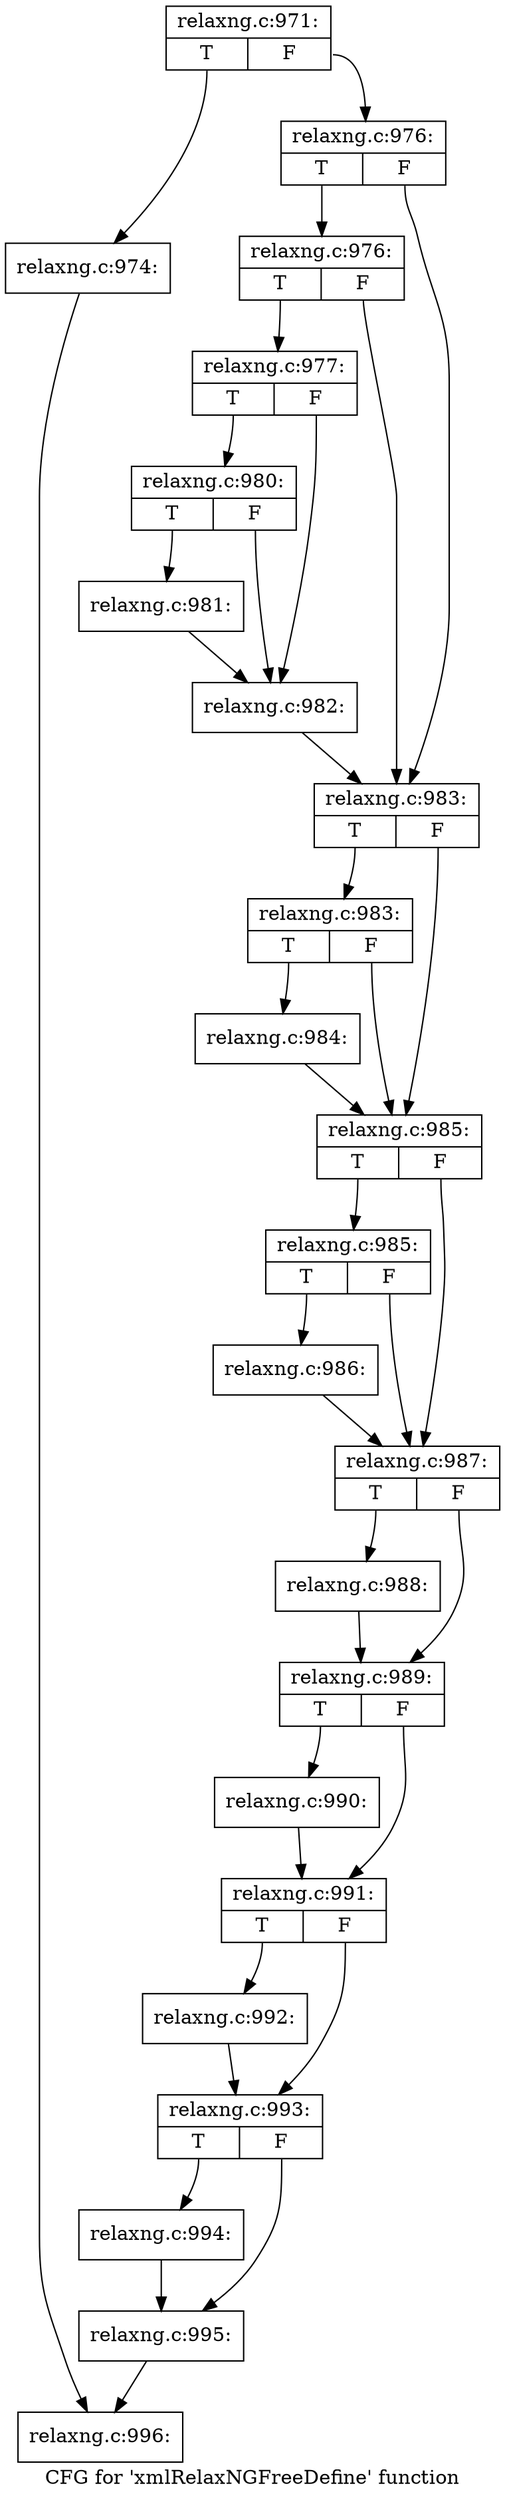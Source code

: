 digraph "CFG for 'xmlRelaxNGFreeDefine' function" {
	label="CFG for 'xmlRelaxNGFreeDefine' function";

	Node0x555e9c24b2f0 [shape=record,label="{relaxng.c:971:|{<s0>T|<s1>F}}"];
	Node0x555e9c24b2f0:s0 -> Node0x555e9c248bc0;
	Node0x555e9c24b2f0:s1 -> Node0x555e9c248c10;
	Node0x555e9c248bc0 [shape=record,label="{relaxng.c:974:}"];
	Node0x555e9c248bc0 -> Node0x555e9c24b340;
	Node0x555e9c248c10 [shape=record,label="{relaxng.c:976:|{<s0>T|<s1>F}}"];
	Node0x555e9c248c10:s0 -> Node0x555e9c24bfe0;
	Node0x555e9c248c10:s1 -> Node0x555e9c24bf90;
	Node0x555e9c24bfe0 [shape=record,label="{relaxng.c:976:|{<s0>T|<s1>F}}"];
	Node0x555e9c24bfe0:s0 -> Node0x555e9c24bf40;
	Node0x555e9c24bfe0:s1 -> Node0x555e9c24bf90;
	Node0x555e9c24bf40 [shape=record,label="{relaxng.c:977:|{<s0>T|<s1>F}}"];
	Node0x555e9c24bf40:s0 -> Node0x555e9bfed1c0;
	Node0x555e9c24bf40:s1 -> Node0x555e9bfed170;
	Node0x555e9bfed1c0 [shape=record,label="{relaxng.c:980:|{<s0>T|<s1>F}}"];
	Node0x555e9bfed1c0:s0 -> Node0x555e9bfed120;
	Node0x555e9bfed1c0:s1 -> Node0x555e9bfed170;
	Node0x555e9bfed120 [shape=record,label="{relaxng.c:981:}"];
	Node0x555e9bfed120 -> Node0x555e9bfed170;
	Node0x555e9bfed170 [shape=record,label="{relaxng.c:982:}"];
	Node0x555e9bfed170 -> Node0x555e9c24bf90;
	Node0x555e9c24bf90 [shape=record,label="{relaxng.c:983:|{<s0>T|<s1>F}}"];
	Node0x555e9c24bf90:s0 -> Node0x555e9c2521a0;
	Node0x555e9c24bf90:s1 -> Node0x555e9c252150;
	Node0x555e9c2521a0 [shape=record,label="{relaxng.c:983:|{<s0>T|<s1>F}}"];
	Node0x555e9c2521a0:s0 -> Node0x555e9bfedc50;
	Node0x555e9c2521a0:s1 -> Node0x555e9c252150;
	Node0x555e9bfedc50 [shape=record,label="{relaxng.c:984:}"];
	Node0x555e9bfedc50 -> Node0x555e9c252150;
	Node0x555e9c252150 [shape=record,label="{relaxng.c:985:|{<s0>T|<s1>F}}"];
	Node0x555e9c252150:s0 -> Node0x555e9bfe51f0;
	Node0x555e9c252150:s1 -> Node0x555e9bfe51a0;
	Node0x555e9bfe51f0 [shape=record,label="{relaxng.c:985:|{<s0>T|<s1>F}}"];
	Node0x555e9bfe51f0:s0 -> Node0x555e9c2529f0;
	Node0x555e9bfe51f0:s1 -> Node0x555e9bfe51a0;
	Node0x555e9c2529f0 [shape=record,label="{relaxng.c:986:}"];
	Node0x555e9c2529f0 -> Node0x555e9bfe51a0;
	Node0x555e9bfe51a0 [shape=record,label="{relaxng.c:987:|{<s0>T|<s1>F}}"];
	Node0x555e9bfe51a0:s0 -> Node0x555e9bfe5d80;
	Node0x555e9bfe51a0:s1 -> Node0x555e9bfe5dd0;
	Node0x555e9bfe5d80 [shape=record,label="{relaxng.c:988:}"];
	Node0x555e9bfe5d80 -> Node0x555e9bfe5dd0;
	Node0x555e9bfe5dd0 [shape=record,label="{relaxng.c:989:|{<s0>T|<s1>F}}"];
	Node0x555e9bfe5dd0:s0 -> Node0x555e9c256c80;
	Node0x555e9bfe5dd0:s1 -> Node0x555e9c256cd0;
	Node0x555e9c256c80 [shape=record,label="{relaxng.c:990:}"];
	Node0x555e9c256c80 -> Node0x555e9c256cd0;
	Node0x555e9c256cd0 [shape=record,label="{relaxng.c:991:|{<s0>T|<s1>F}}"];
	Node0x555e9c256cd0:s0 -> Node0x555e9c257460;
	Node0x555e9c256cd0:s1 -> Node0x555e9c2574b0;
	Node0x555e9c257460 [shape=record,label="{relaxng.c:992:}"];
	Node0x555e9c257460 -> Node0x555e9c2574b0;
	Node0x555e9c2574b0 [shape=record,label="{relaxng.c:993:|{<s0>T|<s1>F}}"];
	Node0x555e9c2574b0:s0 -> Node0x555e9c258450;
	Node0x555e9c2574b0:s1 -> Node0x555e9c2584a0;
	Node0x555e9c258450 [shape=record,label="{relaxng.c:994:}"];
	Node0x555e9c258450 -> Node0x555e9c2584a0;
	Node0x555e9c2584a0 [shape=record,label="{relaxng.c:995:}"];
	Node0x555e9c2584a0 -> Node0x555e9c24b340;
	Node0x555e9c24b340 [shape=record,label="{relaxng.c:996:}"];
}
